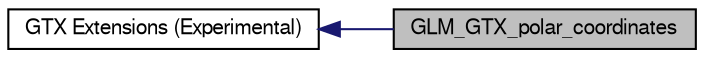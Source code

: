 digraph "GLM_GTX_polar_coordinates"
{
  edge [fontname="FreeSans",fontsize="10",labelfontname="FreeSans",labelfontsize="10"];
  node [fontname="FreeSans",fontsize="10",shape=record];
  rankdir=LR;
  Node0 [label="GLM_GTX_polar_coordinates",height=0.2,width=0.4,color="black", fillcolor="grey75", style="filled" fontcolor="black"];
  Node1 [label="GTX Extensions (Experimental)",height=0.2,width=0.4,color="black", fillcolor="white", style="filled",URL="$d8/d93/group__gtx.html",tooltip="Functions and types that the GLSL specification doesn&#39;t define, but useful to have for a C++ program..."];
  Node1->Node0 [shape=plaintext, color="midnightblue", dir="back", style="solid"];
}
